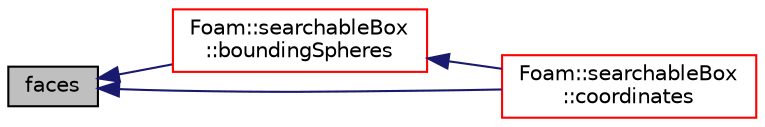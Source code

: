 digraph "faces"
{
  bgcolor="transparent";
  edge [fontname="Helvetica",fontsize="10",labelfontname="Helvetica",labelfontsize="10"];
  node [fontname="Helvetica",fontsize="10",shape=record];
  rankdir="LR";
  Node1 [label="faces",height=0.2,width=0.4,color="black", fillcolor="grey75", style="filled", fontcolor="black"];
  Node1 -> Node2 [dir="back",color="midnightblue",fontsize="10",style="solid",fontname="Helvetica"];
  Node2 [label="Foam::searchableBox\l::boundingSpheres",height=0.2,width=0.4,color="red",URL="$a02315.html#af4690dee4a2416d50cd4376b4f6fad03",tooltip="Get bounding spheres (centre and radius squared), one per element. "];
  Node2 -> Node3 [dir="back",color="midnightblue",fontsize="10",style="solid",fontname="Helvetica"];
  Node3 [label="Foam::searchableBox\l::coordinates",height=0.2,width=0.4,color="red",URL="$a02315.html#a7ba58f56633b4eaeeef7f1a911d3a33b",tooltip="Get representative set of element coordinates. "];
  Node1 -> Node3 [dir="back",color="midnightblue",fontsize="10",style="solid",fontname="Helvetica"];
}
